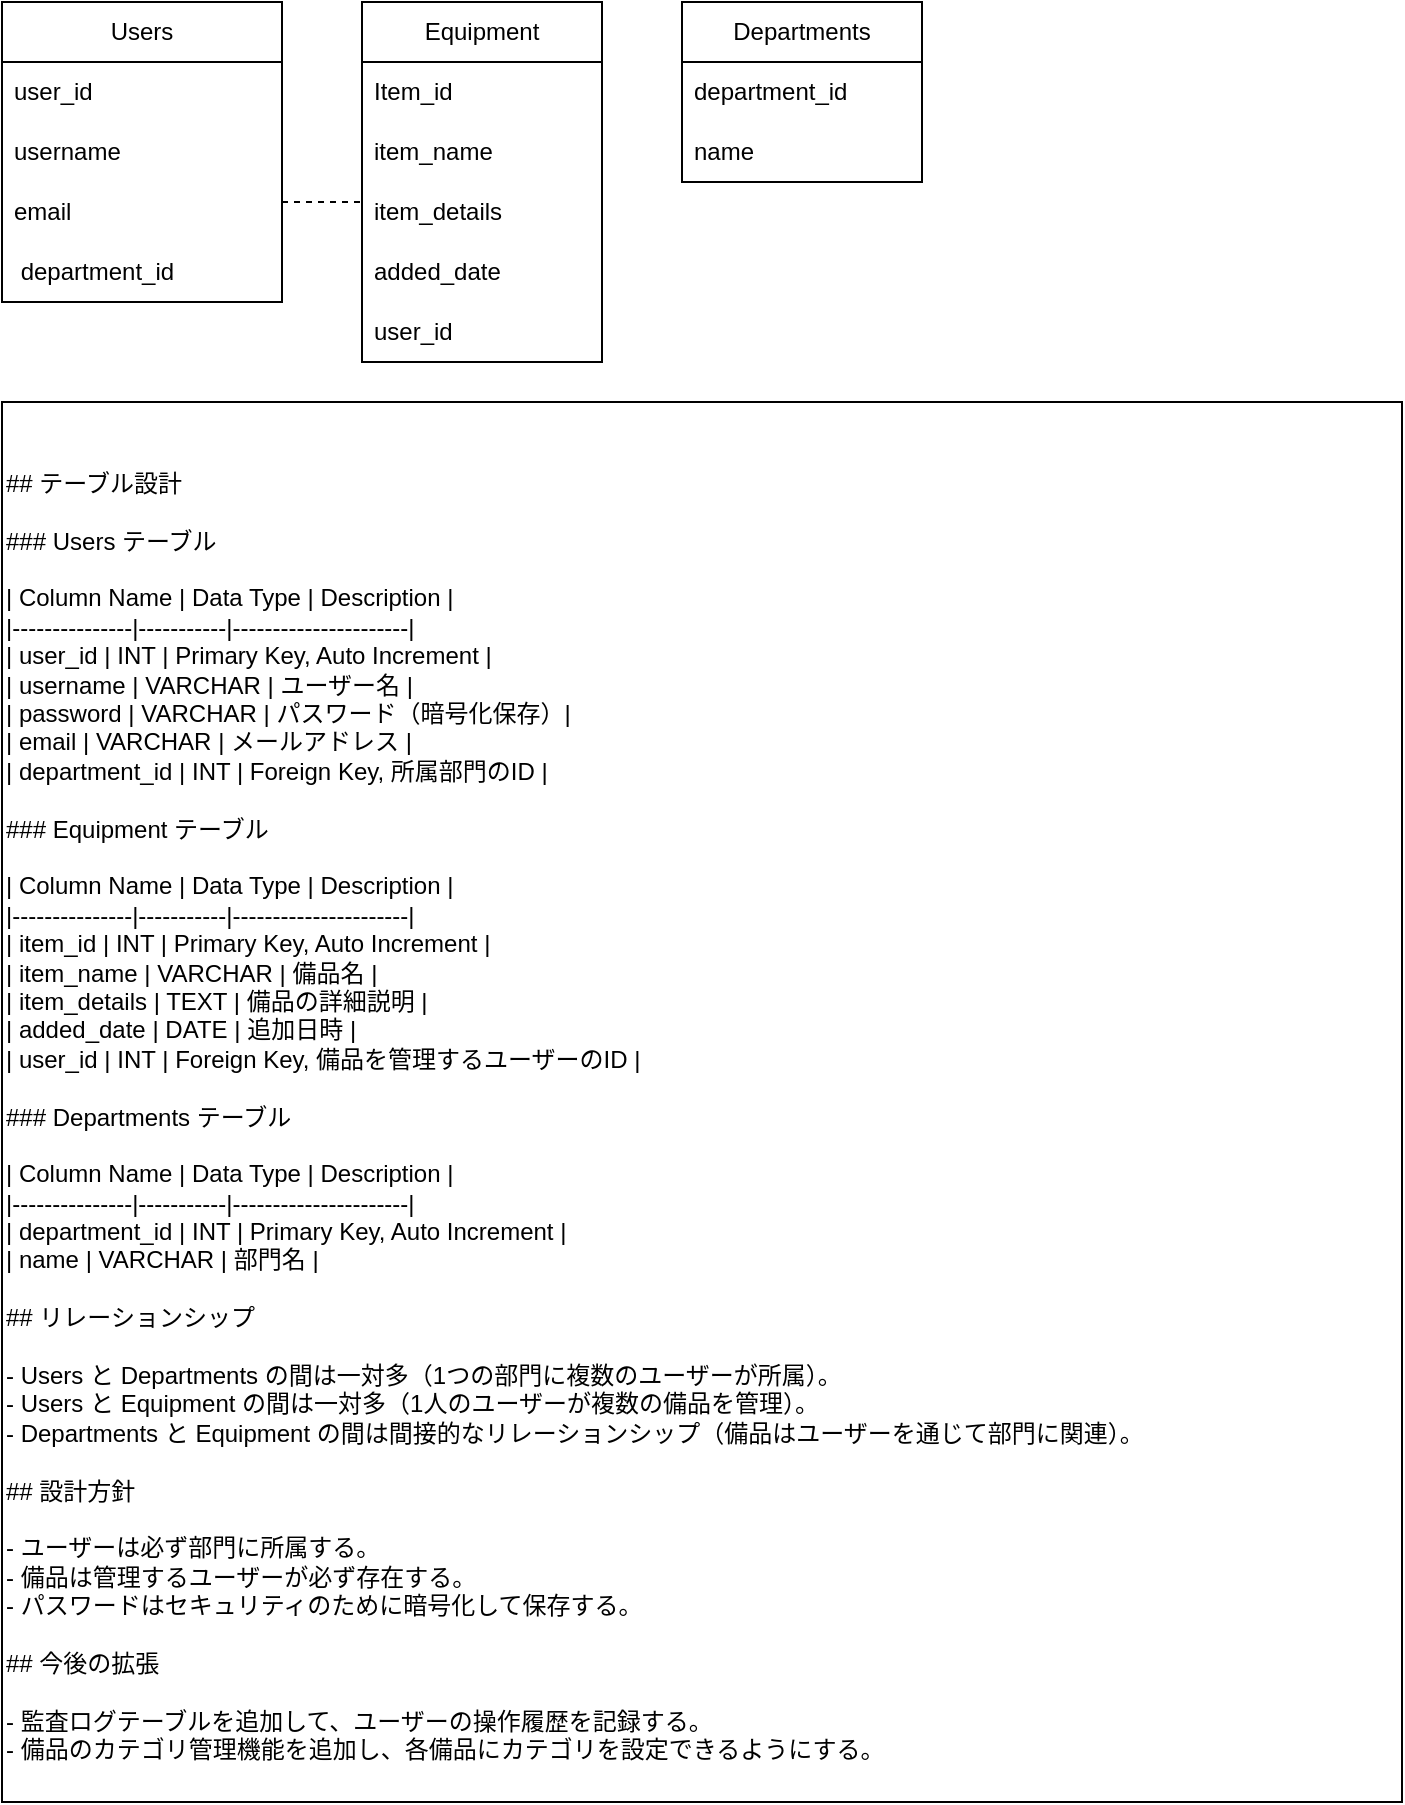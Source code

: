 <mxfile>
    <diagram id="njF6lmy7VWznCkDFeA03" name="ページ1">
        <mxGraphModel dx="1130" dy="825" grid="1" gridSize="10" guides="1" tooltips="1" connect="1" arrows="1" fold="1" page="1" pageScale="1" pageWidth="827" pageHeight="1169" math="0" shadow="0">
            <root>
                <mxCell id="0"/>
                <mxCell id="1" parent="0"/>
                <mxCell id="2" value="   Users " style="swimlane;fontStyle=0;childLayout=stackLayout;horizontal=1;startSize=30;horizontalStack=0;resizeParent=1;resizeParentMax=0;resizeLast=0;collapsible=1;marginBottom=0;whiteSpace=wrap;html=1;" parent="1" vertex="1">
                    <mxGeometry x="40" y="40" width="140" height="150" as="geometry">
                        <mxRectangle x="170" y="190" width="70" height="30" as="alternateBounds"/>
                    </mxGeometry>
                </mxCell>
                <mxCell id="3" value="user_id" style="text;strokeColor=none;fillColor=none;align=left;verticalAlign=middle;spacingLeft=4;spacingRight=4;overflow=hidden;points=[[0,0.5],[1,0.5]];portConstraint=eastwest;rotatable=0;whiteSpace=wrap;html=1;" parent="2" vertex="1">
                    <mxGeometry y="30" width="140" height="30" as="geometry"/>
                </mxCell>
                <mxCell id="4" value="username     " style="text;strokeColor=none;fillColor=none;align=left;verticalAlign=middle;spacingLeft=4;spacingRight=4;overflow=hidden;points=[[0,0.5],[1,0.5]];portConstraint=eastwest;rotatable=0;whiteSpace=wrap;html=1;" parent="2" vertex="1">
                    <mxGeometry y="60" width="140" height="30" as="geometry"/>
                </mxCell>
                <mxCell id="8" value="email&amp;nbsp;" style="text;strokeColor=none;fillColor=none;align=left;verticalAlign=middle;spacingLeft=4;spacingRight=4;overflow=hidden;points=[[0,0.5],[1,0.5]];portConstraint=eastwest;rotatable=0;whiteSpace=wrap;html=1;" parent="2" vertex="1">
                    <mxGeometry y="90" width="140" height="30" as="geometry"/>
                </mxCell>
                <mxCell id="9" value="&amp;nbsp;department_id" style="text;strokeColor=none;fillColor=none;align=left;verticalAlign=middle;spacingLeft=4;spacingRight=4;overflow=hidden;points=[[0,0.5],[1,0.5]];portConstraint=eastwest;rotatable=0;whiteSpace=wrap;html=1;" parent="2" vertex="1">
                    <mxGeometry y="120" width="140" height="30" as="geometry"/>
                </mxCell>
                <mxCell id="10" value="Equipment " style="swimlane;fontStyle=0;childLayout=stackLayout;horizontal=1;startSize=30;horizontalStack=0;resizeParent=1;resizeParentMax=0;resizeLast=0;collapsible=1;marginBottom=0;whiteSpace=wrap;html=1;" parent="1" vertex="1">
                    <mxGeometry x="220" y="40" width="120" height="180" as="geometry"/>
                </mxCell>
                <mxCell id="11" value="Item_id" style="text;strokeColor=none;fillColor=none;align=left;verticalAlign=middle;spacingLeft=4;spacingRight=4;overflow=hidden;points=[[0,0.5],[1,0.5]];portConstraint=eastwest;rotatable=0;whiteSpace=wrap;html=1;" parent="10" vertex="1">
                    <mxGeometry y="30" width="120" height="30" as="geometry"/>
                </mxCell>
                <mxCell id="12" value="item_name" style="text;strokeColor=none;fillColor=none;align=left;verticalAlign=middle;spacingLeft=4;spacingRight=4;overflow=hidden;points=[[0,0.5],[1,0.5]];portConstraint=eastwest;rotatable=0;whiteSpace=wrap;html=1;" parent="10" vertex="1">
                    <mxGeometry y="60" width="120" height="30" as="geometry"/>
                </mxCell>
                <mxCell id="13" value="item_details   " style="text;strokeColor=none;fillColor=none;align=left;verticalAlign=middle;spacingLeft=4;spacingRight=4;overflow=hidden;points=[[0,0.5],[1,0.5]];portConstraint=eastwest;rotatable=0;whiteSpace=wrap;html=1;" parent="10" vertex="1">
                    <mxGeometry y="90" width="120" height="30" as="geometry"/>
                </mxCell>
                <mxCell id="14" value="added_date&amp;nbsp; &amp;nbsp; &amp;nbsp;" style="text;strokeColor=none;fillColor=none;align=left;verticalAlign=middle;spacingLeft=4;spacingRight=4;overflow=hidden;points=[[0,0.5],[1,0.5]];portConstraint=eastwest;rotatable=0;whiteSpace=wrap;html=1;" parent="10" vertex="1">
                    <mxGeometry y="120" width="120" height="30" as="geometry"/>
                </mxCell>
                <mxCell id="15" value="user_id" style="text;strokeColor=none;fillColor=none;align=left;verticalAlign=middle;spacingLeft=4;spacingRight=4;overflow=hidden;points=[[0,0.5],[1,0.5]];portConstraint=eastwest;rotatable=0;whiteSpace=wrap;html=1;" parent="10" vertex="1">
                    <mxGeometry y="150" width="120" height="30" as="geometry"/>
                </mxCell>
                <mxCell id="16" value="Departments  " style="swimlane;fontStyle=0;childLayout=stackLayout;horizontal=1;startSize=30;horizontalStack=0;resizeParent=1;resizeParentMax=0;resizeLast=0;collapsible=1;marginBottom=0;whiteSpace=wrap;html=1;" parent="1" vertex="1">
                    <mxGeometry x="380" y="40" width="120" height="90" as="geometry"/>
                </mxCell>
                <mxCell id="17" value="department_id" style="text;strokeColor=none;fillColor=none;align=left;verticalAlign=middle;spacingLeft=4;spacingRight=4;overflow=hidden;points=[[0,0.5],[1,0.5]];portConstraint=eastwest;rotatable=0;whiteSpace=wrap;html=1;" parent="16" vertex="1">
                    <mxGeometry y="30" width="120" height="30" as="geometry"/>
                </mxCell>
                <mxCell id="18" value="name         " style="text;strokeColor=none;fillColor=none;align=left;verticalAlign=middle;spacingLeft=4;spacingRight=4;overflow=hidden;points=[[0,0.5],[1,0.5]];portConstraint=eastwest;rotatable=0;whiteSpace=wrap;html=1;" parent="16" vertex="1">
                    <mxGeometry y="60" width="120" height="30" as="geometry"/>
                </mxCell>
                <mxCell id="20" value="" style="endArrow=none;dashed=1;html=1;" parent="1" edge="1">
                    <mxGeometry width="50" height="50" relative="1" as="geometry">
                        <mxPoint x="180" y="140" as="sourcePoint"/>
                        <mxPoint x="220" y="140" as="targetPoint"/>
                    </mxGeometry>
                </mxCell>
                <mxCell id="21" value="&lt;br&gt;## テーブル設計&lt;br&gt;&lt;br&gt;### Users テーブル&lt;br&gt;&lt;br&gt;&lt;span class=&quot;hljs-operator&quot;&gt;|&lt;/span&gt; &lt;span class=&quot;hljs-keyword&quot;&gt;Column&lt;/span&gt; Name   &lt;span class=&quot;hljs-operator&quot;&gt;|&lt;/span&gt; Data Type &lt;span class=&quot;hljs-operator&quot;&gt;|&lt;/span&gt; Description          &lt;span class=&quot;hljs-operator&quot;&gt;|&lt;/span&gt;&lt;br&gt;&lt;span class=&quot;hljs-operator&quot;&gt;|&lt;/span&gt;&lt;span class=&quot;hljs-comment&quot;&gt;---------------|-----------|----------------------|&lt;/span&gt;&lt;br&gt;&lt;span class=&quot;hljs-operator&quot;&gt;|&lt;/span&gt; user_id       &lt;span class=&quot;hljs-operator&quot;&gt;|&lt;/span&gt; &lt;span class=&quot;hljs-type&quot;&gt;INT&lt;/span&gt;       &lt;span class=&quot;hljs-operator&quot;&gt;|&lt;/span&gt; &lt;span class=&quot;hljs-keyword&quot;&gt;Primary&lt;/span&gt; Key, Auto Increment &lt;span class=&quot;hljs-operator&quot;&gt;|&lt;/span&gt;&lt;br&gt;&lt;span class=&quot;hljs-operator&quot;&gt;|&lt;/span&gt; username      &lt;span class=&quot;hljs-operator&quot;&gt;|&lt;/span&gt; &lt;span class=&quot;hljs-type&quot;&gt;VARCHAR&lt;/span&gt;   &lt;span class=&quot;hljs-operator&quot;&gt;|&lt;/span&gt; ユーザー名            &lt;span class=&quot;hljs-operator&quot;&gt;|&lt;/span&gt;&lt;br&gt;&lt;span class=&quot;hljs-operator&quot;&gt;|&lt;/span&gt; password      &lt;span class=&quot;hljs-operator&quot;&gt;|&lt;/span&gt; &lt;span class=&quot;hljs-type&quot;&gt;VARCHAR&lt;/span&gt;   &lt;span class=&quot;hljs-operator&quot;&gt;|&lt;/span&gt; パスワード（暗号化保存）&lt;span class=&quot;hljs-operator&quot;&gt;|&lt;/span&gt;&lt;br&gt;&lt;span class=&quot;hljs-operator&quot;&gt;|&lt;/span&gt; email         &lt;span class=&quot;hljs-operator&quot;&gt;|&lt;/span&gt; &lt;span class=&quot;hljs-type&quot;&gt;VARCHAR&lt;/span&gt;   &lt;span class=&quot;hljs-operator&quot;&gt;|&lt;/span&gt; メールアドレス        &lt;span class=&quot;hljs-operator&quot;&gt;|&lt;/span&gt;&lt;br&gt;&lt;span class=&quot;hljs-operator&quot;&gt;|&lt;/span&gt; department_id &lt;span class=&quot;hljs-operator&quot;&gt;|&lt;/span&gt; &lt;span class=&quot;hljs-type&quot;&gt;INT&lt;/span&gt;       &lt;span class=&quot;hljs-operator&quot;&gt;|&lt;/span&gt; &lt;span class=&quot;hljs-keyword&quot;&gt;Foreign&lt;/span&gt; Key, 所属部門のID &lt;span class=&quot;hljs-operator&quot;&gt;|&lt;/span&gt;&lt;br&gt;&lt;br&gt;### Equipment テーブル&lt;br&gt;&lt;br&gt;&lt;span class=&quot;hljs-operator&quot;&gt;|&lt;/span&gt; &lt;span class=&quot;hljs-keyword&quot;&gt;Column&lt;/span&gt; Name   &lt;span class=&quot;hljs-operator&quot;&gt;|&lt;/span&gt; Data Type &lt;span class=&quot;hljs-operator&quot;&gt;|&lt;/span&gt; Description          &lt;span class=&quot;hljs-operator&quot;&gt;|&lt;/span&gt;&lt;br&gt;&lt;span class=&quot;hljs-operator&quot;&gt;|&lt;/span&gt;&lt;span class=&quot;hljs-comment&quot;&gt;---------------|-----------|----------------------|&lt;/span&gt;&lt;br&gt;&lt;span class=&quot;hljs-operator&quot;&gt;|&lt;/span&gt; item_id       &lt;span class=&quot;hljs-operator&quot;&gt;|&lt;/span&gt; &lt;span class=&quot;hljs-type&quot;&gt;INT&lt;/span&gt;       &lt;span class=&quot;hljs-operator&quot;&gt;|&lt;/span&gt; &lt;span class=&quot;hljs-keyword&quot;&gt;Primary&lt;/span&gt; Key, Auto Increment &lt;span class=&quot;hljs-operator&quot;&gt;|&lt;/span&gt;&lt;br&gt;&lt;span class=&quot;hljs-operator&quot;&gt;|&lt;/span&gt; item_name     &lt;span class=&quot;hljs-operator&quot;&gt;|&lt;/span&gt; &lt;span class=&quot;hljs-type&quot;&gt;VARCHAR&lt;/span&gt;   &lt;span class=&quot;hljs-operator&quot;&gt;|&lt;/span&gt; 備品名               &lt;span class=&quot;hljs-operator&quot;&gt;|&lt;/span&gt;&lt;br&gt;&lt;span class=&quot;hljs-operator&quot;&gt;|&lt;/span&gt; item_details  &lt;span class=&quot;hljs-operator&quot;&gt;|&lt;/span&gt; TEXT      &lt;span class=&quot;hljs-operator&quot;&gt;|&lt;/span&gt; 備品の詳細説明       &lt;span class=&quot;hljs-operator&quot;&gt;|&lt;/span&gt;&lt;br&gt;&lt;span class=&quot;hljs-operator&quot;&gt;|&lt;/span&gt; added_date    &lt;span class=&quot;hljs-operator&quot;&gt;|&lt;/span&gt; &lt;span class=&quot;hljs-type&quot;&gt;DATE&lt;/span&gt;      &lt;span class=&quot;hljs-operator&quot;&gt;|&lt;/span&gt; 追加日時             &lt;span class=&quot;hljs-operator&quot;&gt;|&lt;/span&gt;&lt;br&gt;&lt;span class=&quot;hljs-operator&quot;&gt;|&lt;/span&gt; user_id       &lt;span class=&quot;hljs-operator&quot;&gt;|&lt;/span&gt; &lt;span class=&quot;hljs-type&quot;&gt;INT&lt;/span&gt;       &lt;span class=&quot;hljs-operator&quot;&gt;|&lt;/span&gt; &lt;span class=&quot;hljs-keyword&quot;&gt;Foreign&lt;/span&gt; Key, 備品を管理するユーザーのID &lt;span class=&quot;hljs-operator&quot;&gt;|&lt;/span&gt;&lt;br&gt;&lt;br&gt;### Departments テーブル&lt;br&gt;&lt;br&gt;&lt;span class=&quot;hljs-operator&quot;&gt;|&lt;/span&gt; &lt;span class=&quot;hljs-keyword&quot;&gt;Column&lt;/span&gt; Name   &lt;span class=&quot;hljs-operator&quot;&gt;|&lt;/span&gt; Data Type &lt;span class=&quot;hljs-operator&quot;&gt;|&lt;/span&gt; Description          &lt;span class=&quot;hljs-operator&quot;&gt;|&lt;/span&gt;&lt;br&gt;&lt;span class=&quot;hljs-operator&quot;&gt;|&lt;/span&gt;&lt;span class=&quot;hljs-comment&quot;&gt;---------------|-----------|----------------------|&lt;/span&gt;&lt;br&gt;&lt;span class=&quot;hljs-operator&quot;&gt;|&lt;/span&gt; department_id &lt;span class=&quot;hljs-operator&quot;&gt;|&lt;/span&gt; &lt;span class=&quot;hljs-type&quot;&gt;INT&lt;/span&gt;       &lt;span class=&quot;hljs-operator&quot;&gt;|&lt;/span&gt; &lt;span class=&quot;hljs-keyword&quot;&gt;Primary&lt;/span&gt; Key, Auto Increment &lt;span class=&quot;hljs-operator&quot;&gt;|&lt;/span&gt;&lt;br&gt;&lt;span class=&quot;hljs-operator&quot;&gt;|&lt;/span&gt; name          &lt;span class=&quot;hljs-operator&quot;&gt;|&lt;/span&gt; &lt;span class=&quot;hljs-type&quot;&gt;VARCHAR&lt;/span&gt;   &lt;span class=&quot;hljs-operator&quot;&gt;|&lt;/span&gt; 部門名               &lt;span class=&quot;hljs-operator&quot;&gt;|&lt;/span&gt;&lt;br&gt;&lt;br&gt;## リレーションシップ&lt;br&gt;&lt;br&gt;&lt;span class=&quot;hljs-operator&quot;&gt;-&lt;/span&gt; Users と Departments の間は一対多（&lt;span class=&quot;hljs-number&quot;&gt;1&lt;/span&gt;つの部門に複数のユーザーが所属）。&lt;br&gt;&lt;span class=&quot;hljs-operator&quot;&gt;-&lt;/span&gt; Users と Equipment の間は一対多（&lt;span class=&quot;hljs-number&quot;&gt;1&lt;/span&gt;人のユーザーが複数の備品を管理）。&lt;br&gt;&lt;span class=&quot;hljs-operator&quot;&gt;-&lt;/span&gt; Departments と Equipment の間は間接的なリレーションシップ（備品はユーザーを通じて部門に関連）。&lt;br&gt;&lt;br&gt;## 設計方針&lt;br&gt;&lt;br&gt;&lt;span class=&quot;hljs-operator&quot;&gt;-&lt;/span&gt; ユーザーは必ず部門に所属する。&lt;br&gt;&lt;span class=&quot;hljs-operator&quot;&gt;-&lt;/span&gt; 備品は管理するユーザーが必ず存在する。&lt;br&gt;&lt;span class=&quot;hljs-operator&quot;&gt;-&lt;/span&gt; パスワードはセキュリティのために暗号化して保存する。&lt;br&gt;&lt;br&gt;## 今後の拡張&lt;br&gt;&lt;br&gt;&lt;span class=&quot;hljs-operator&quot;&gt;-&lt;/span&gt; 監査ログテーブルを追加して、ユーザーの操作履歴を記録する。&lt;br&gt;&lt;span class=&quot;hljs-operator&quot;&gt;-&lt;/span&gt; 備品のカテゴリ管理機能を追加し、各備品にカテゴリを設定できるようにする。" style="whiteSpace=wrap;html=1;aspect=fixed;align=left;" parent="1" vertex="1">
                    <mxGeometry x="40" y="240" width="700" height="700" as="geometry"/>
                </mxCell>
            </root>
        </mxGraphModel>
    </diagram>
</mxfile>